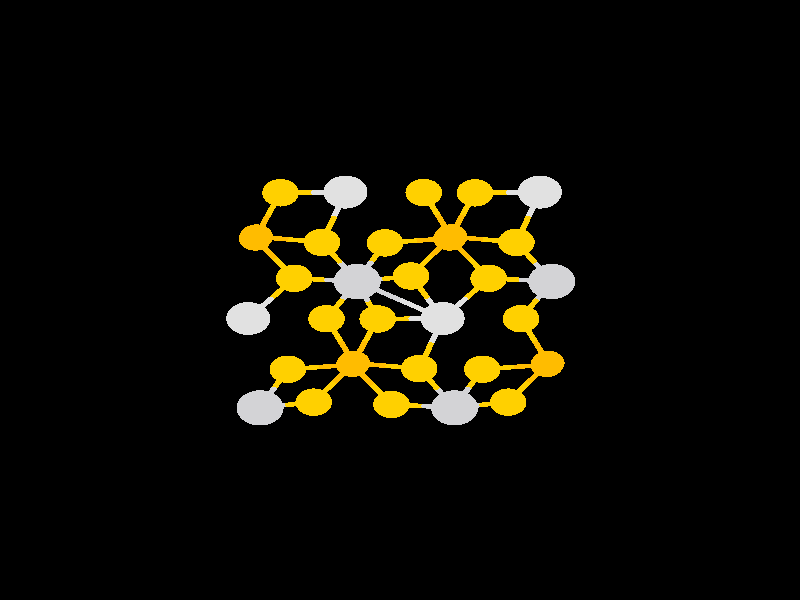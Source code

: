 #include "colors.inc"
#include "finish.inc"

global_settings {assumed_gamma 1 max_trace_level 6}
background {color White transmit 1.0}
camera {orthographic
  right -26.25*x up 26.25*y
  direction 1.00*z
  location <0,0,50.00> look_at <0,0,0>}


light_source {<  2.00,   3.00,  40.00> color White
  area_light <0.70, 0, 0>, <0, 0.70, 0>, 3, 3
  adaptive 1 jitter}
// no fog
#declare simple = finish {phong 0.7}
#declare pale = finish {ambient 0.5 diffuse 0.85 roughness 0.001 specular 0.200 }
#declare intermediate = finish {ambient 0.3 diffuse 0.6 specular 0.1 roughness 0.04}
#declare vmd = finish {ambient 0.0 diffuse 0.65 phong 0.1 phong_size 40.0 specular 0.5 }
#declare jmol = finish {ambient 0.2 diffuse 0.6 specular 1 roughness 0.001 metallic}
#declare ase2 = finish {ambient 0.05 brilliance 3 diffuse 0.6 metallic specular 0.7 roughness 0.04 reflection 0.15}
#declare ase3 = finish {ambient 0.15 brilliance 2 diffuse 0.6 metallic specular 1.0 roughness 0.001 reflection 0.0}
#declare glass = finish {ambient 0.05 diffuse 0.3 specular 1.0 roughness 0.001}
#declare glass2 = finish {ambient 0.01 diffuse 0.3 specular 1.0 reflection 0.25 roughness 0.001}
#declare Rcell = 0.000;
#declare Rbond = 0.100;

#macro atom(LOC, R, COL, TRANS, FIN)
  sphere{LOC, R texture{pigment{color COL transmit TRANS} finish{FIN}}}
#end
#macro constrain(LOC, R, COL, TRANS FIN)
union{torus{R, Rcell rotate 45*z texture{pigment{color COL transmit TRANS} finish{FIN}}}
     torus{R, Rcell rotate -45*z texture{pigment{color COL transmit TRANS} finish{FIN}}}
     translate LOC}
#end

cylinder {<-12.50, -12.50, -25.00>, < 12.50, -12.50, -25.00>, Rcell pigment {Black}}
cylinder {<-12.50,  12.50, -25.00>, < 12.50,  12.50, -25.00>, Rcell pigment {Black}}
cylinder {<-12.50,  12.50,   0.00>, < 12.50,  12.50,   0.00>, Rcell pigment {Black}}
cylinder {<-12.50, -12.50,   0.00>, < 12.50, -12.50,   0.00>, Rcell pigment {Black}}
cylinder {<-12.50, -12.50, -25.00>, <-12.50,  12.50, -25.00>, Rcell pigment {Black}}
cylinder {< 12.50, -12.50, -25.00>, < 12.50,  12.50, -25.00>, Rcell pigment {Black}}
cylinder {< 12.50, -12.50,   0.00>, < 12.50,  12.50,   0.00>, Rcell pigment {Black}}
cylinder {<-12.50, -12.50,   0.00>, <-12.50,  12.50,   0.00>, Rcell pigment {Black}}
cylinder {<-12.50, -12.50, -25.00>, <-12.50, -12.50,   0.00>, Rcell pigment {Black}}
cylinder {< 12.50, -12.50, -25.00>, < 12.50, -12.50,   0.00>, Rcell pigment {Black}}
cylinder {< 12.50,  12.50, -25.00>, < 12.50,  12.50,   0.00>, Rcell pigment {Black}}
cylinder {<-12.50,  12.50, -25.00>, <-12.50,  12.50,   0.00>, Rcell pigment {Black}}
atom(< -4.59,  -4.72, -12.50>, 0.77, rgb <0.65, 0.65, 0.67>, 0.0, ase3) // #0
atom(< -1.52,  -2.76, -11.39>, 0.54, rgb <1.00, 0.50, 0.00>, 0.0, ase3) // #1
atom(< -1.56,  -2.83, -13.61>, 0.54, rgb <1.00, 0.50, 0.00>, 0.0, ase3) // #2
atom(< -4.98,  -0.81, -12.50>, 0.72, rgb <0.75, 0.75, 0.75>, 0.0, ase3) // #3
atom(< -2.83,  -4.47, -10.71>, 0.60, rgb <1.00, 0.63, 0.00>, 0.0, ase3) // #4
atom(< -3.68,  -3.03, -14.23>, 0.60, rgb <1.00, 0.63, 0.00>, 0.0, ase3) // #5
atom(< -4.71,   2.77, -11.39>, 0.54, rgb <1.00, 0.50, 0.00>, 0.0, ase3) // #6
atom(< -4.75,   2.70, -13.61>, 0.54, rgb <1.00, 0.50, 0.00>, 0.0, ase3) // #7
atom(<  1.79,  -4.72, -12.50>, 0.77, rgb <0.65, 0.65, 0.67>, 0.0, ase3) // #8
atom(<  4.86,  -2.76, -11.39>, 0.54, rgb <1.00, 0.50, 0.00>, 0.0, ase3) // #9
atom(<  4.82,  -2.83, -13.61>, 0.54, rgb <1.00, 0.50, 0.00>, 0.0, ase3) // #10
atom(< -1.40,   0.81, -12.50>, 0.77, rgb <0.65, 0.65, 0.67>, 0.0, ase3) // #11
atom(< -2.41,  -0.82, -10.77>, 0.60, rgb <1.00, 0.63, 0.00>, 0.0, ase3) // #12
atom(<  1.40,  -0.81, -12.50>, 0.72, rgb <0.75, 0.75, 0.75>, 0.0, ase3) // #13
atom(<  0.63,  -3.00, -10.85>, 0.60, rgb <1.00, 0.63, 0.00>, 0.0, ase3) // #14
atom(<  3.55,  -4.47, -10.71>, 0.60, rgb <1.00, 0.63, 0.00>, 0.0, ase3) // #15
atom(<  2.70,  -3.03, -14.23>, 0.60, rgb <1.00, 0.63, 0.00>, 0.0, ase3) // #16
atom(< -0.73,  -0.83, -14.29>, 0.60, rgb <1.00, 0.63, 0.00>, 0.0, ase3) // #17
atom(< -0.28,  -4.57, -14.15>, 0.60, rgb <1.00, 0.63, 0.00>, 0.0, ase3) // #18
atom(<  1.67,   2.77, -11.39>, 0.54, rgb <1.00, 0.50, 0.00>, 0.0, ase3) // #19
atom(<  1.63,   2.70, -13.61>, 0.54, rgb <1.00, 0.50, 0.00>, 0.0, ase3) // #20
atom(< -1.79,   4.72, -12.50>, 0.72, rgb <0.75, 0.75, 0.75>, 0.0, ase3) // #21
atom(< -2.56,   2.52, -10.85>, 0.60, rgb <1.00, 0.63, 0.00>, 0.0, ase3) // #22
atom(<  0.36,   1.05, -10.71>, 0.60, rgb <1.00, 0.63, 0.00>, 0.0, ase3) // #23
atom(< -0.49,   2.50, -14.23>, 0.60, rgb <1.00, 0.63, 0.00>, 0.0, ase3) // #24
atom(< -3.92,   4.69, -14.29>, 0.60, rgb <1.00, 0.63, 0.00>, 0.0, ase3) // #25
atom(< -3.47,   0.95, -14.15>, 0.60, rgb <1.00, 0.63, 0.00>, 0.0, ase3) // #26
atom(<  4.98,   0.81, -12.50>, 0.77, rgb <0.65, 0.65, 0.67>, 0.0, ase3) // #27
atom(<  3.97,  -0.82, -10.77>, 0.60, rgb <1.00, 0.63, 0.00>, 0.0, ase3) // #28
atom(<  0.78,   4.70, -10.77>, 0.60, rgb <1.00, 0.63, 0.00>, 0.0, ase3) // #29
atom(<  4.59,   4.72, -12.50>, 0.72, rgb <0.75, 0.75, 0.75>, 0.0, ase3) // #30
atom(<  3.82,   2.52, -10.85>, 0.60, rgb <1.00, 0.63, 0.00>, 0.0, ase3) // #31
atom(<  2.46,   4.69, -14.29>, 0.60, rgb <1.00, 0.63, 0.00>, 0.0, ase3) // #32
atom(<  2.91,   0.95, -14.15>, 0.60, rgb <1.00, 0.63, 0.00>, 0.0, ase3) // #33
cylinder {< -4.59,  -4.72, -12.50>, < -3.71,  -4.59, -11.61>, Rbond texture{pigment {color rgb <0.65, 0.65, 0.67> transmit 0.0} finish{ase3}}}
cylinder {< -2.83,  -4.47, -10.71>, < -3.71,  -4.59, -11.61>, Rbond texture{pigment {color rgb <1.00, 0.63, 0.00> transmit 0.0} finish{ase3}}}
cylinder {< -4.59,  -4.72, -12.50>, < -4.14,  -3.87, -13.36>, Rbond texture{pigment {color rgb <0.65, 0.65, 0.67> transmit 0.0} finish{ase3}}}
cylinder {< -3.68,  -3.03, -14.23>, < -4.14,  -3.87, -13.36>, Rbond texture{pigment {color rgb <1.00, 0.63, 0.00> transmit 0.0} finish{ase3}}}
cylinder {< -1.52,  -2.76, -11.39>, < -1.54,  -2.79, -12.50>, Rbond texture{pigment {color rgb <1.00, 0.50, 0.00> transmit 0.0} finish{ase3}}}
cylinder {< -1.56,  -2.83, -13.61>, < -1.54,  -2.79, -12.50>, Rbond texture{pigment {color rgb <1.00, 0.50, 0.00> transmit 0.0} finish{ase3}}}
cylinder {< -1.52,  -2.76, -11.39>, < -2.18,  -3.62, -11.05>, Rbond texture{pigment {color rgb <1.00, 0.50, 0.00> transmit 0.0} finish{ase3}}}
cylinder {< -2.83,  -4.47, -10.71>, < -2.18,  -3.62, -11.05>, Rbond texture{pigment {color rgb <1.00, 0.63, 0.00> transmit 0.0} finish{ase3}}}
cylinder {< -1.52,  -2.76, -11.39>, < -1.96,  -1.79, -11.08>, Rbond texture{pigment {color rgb <1.00, 0.50, 0.00> transmit 0.0} finish{ase3}}}
cylinder {< -2.41,  -0.82, -10.77>, < -1.96,  -1.79, -11.08>, Rbond texture{pigment {color rgb <1.00, 0.63, 0.00> transmit 0.0} finish{ase3}}}
cylinder {< -1.52,  -2.76, -11.39>, < -0.45,  -2.88, -11.12>, Rbond texture{pigment {color rgb <1.00, 0.50, 0.00> transmit 0.0} finish{ase3}}}
cylinder {<  0.63,  -3.00, -10.85>, < -0.45,  -2.88, -11.12>, Rbond texture{pigment {color rgb <1.00, 0.63, 0.00> transmit 0.0} finish{ase3}}}
cylinder {< -1.56,  -2.83, -13.61>, < -0.92,  -3.70, -13.88>, Rbond texture{pigment {color rgb <1.00, 0.50, 0.00> transmit 0.0} finish{ase3}}}
cylinder {< -0.28,  -4.57, -14.15>, < -0.92,  -3.70, -13.88>, Rbond texture{pigment {color rgb <1.00, 0.63, 0.00> transmit 0.0} finish{ase3}}}
cylinder {< -1.56,  -2.83, -13.61>, < -2.62,  -2.93, -13.92>, Rbond texture{pigment {color rgb <1.00, 0.50, 0.00> transmit 0.0} finish{ase3}}}
cylinder {< -3.68,  -3.03, -14.23>, < -2.62,  -2.93, -13.92>, Rbond texture{pigment {color rgb <1.00, 0.63, 0.00> transmit 0.0} finish{ase3}}}
cylinder {< -1.56,  -2.83, -13.61>, < -1.15,  -1.83, -13.95>, Rbond texture{pigment {color rgb <1.00, 0.50, 0.00> transmit 0.0} finish{ase3}}}
cylinder {< -0.73,  -0.83, -14.29>, < -1.15,  -1.83, -13.95>, Rbond texture{pigment {color rgb <1.00, 0.63, 0.00> transmit 0.0} finish{ase3}}}
cylinder {< -4.98,  -0.81, -12.50>, < -4.22,   0.07, -13.33>, Rbond texture{pigment {color rgb <0.75, 0.75, 0.75> transmit 0.0} finish{ase3}}}
cylinder {< -3.47,   0.95, -14.15>, < -4.22,   0.07, -13.33>, Rbond texture{pigment {color rgb <1.00, 0.63, 0.00> transmit 0.0} finish{ase3}}}
cylinder {< -4.71,   2.77, -11.39>, < -3.64,   2.65, -11.12>, Rbond texture{pigment {color rgb <1.00, 0.50, 0.00> transmit 0.0} finish{ase3}}}
cylinder {< -2.56,   2.52, -10.85>, < -3.64,   2.65, -11.12>, Rbond texture{pigment {color rgb <1.00, 0.63, 0.00> transmit 0.0} finish{ase3}}}
cylinder {< -4.71,   2.77, -11.39>, < -4.73,   2.73, -12.50>, Rbond texture{pigment {color rgb <1.00, 0.50, 0.00> transmit 0.0} finish{ase3}}}
cylinder {< -4.75,   2.70, -13.61>, < -4.73,   2.73, -12.50>, Rbond texture{pigment {color rgb <1.00, 0.50, 0.00> transmit 0.0} finish{ase3}}}
cylinder {< -4.75,   2.70, -13.61>, < -4.34,   3.69, -13.95>, Rbond texture{pigment {color rgb <1.00, 0.50, 0.00> transmit 0.0} finish{ase3}}}
cylinder {< -3.92,   4.69, -14.29>, < -4.34,   3.69, -13.95>, Rbond texture{pigment {color rgb <1.00, 0.63, 0.00> transmit 0.0} finish{ase3}}}
cylinder {< -4.75,   2.70, -13.61>, < -4.11,   1.83, -13.88>, Rbond texture{pigment {color rgb <1.00, 0.50, 0.00> transmit 0.0} finish{ase3}}}
cylinder {< -3.47,   0.95, -14.15>, < -4.11,   1.83, -13.88>, Rbond texture{pigment {color rgb <1.00, 0.63, 0.00> transmit 0.0} finish{ase3}}}
cylinder {<  1.79,  -4.72, -12.50>, <  0.76,  -4.64, -13.33>, Rbond texture{pigment {color rgb <0.65, 0.65, 0.67> transmit 0.0} finish{ase3}}}
cylinder {< -0.28,  -4.57, -14.15>, <  0.76,  -4.64, -13.33>, Rbond texture{pigment {color rgb <1.00, 0.63, 0.00> transmit 0.0} finish{ase3}}}
cylinder {<  1.79,  -4.72, -12.50>, <  1.21,  -3.86, -11.67>, Rbond texture{pigment {color rgb <0.65, 0.65, 0.67> transmit 0.0} finish{ase3}}}
cylinder {<  0.63,  -3.00, -10.85>, <  1.21,  -3.86, -11.67>, Rbond texture{pigment {color rgb <1.00, 0.63, 0.00> transmit 0.0} finish{ase3}}}
cylinder {<  1.79,  -4.72, -12.50>, <  2.67,  -4.59, -11.61>, Rbond texture{pigment {color rgb <0.65, 0.65, 0.67> transmit 0.0} finish{ase3}}}
cylinder {<  3.55,  -4.47, -10.71>, <  2.67,  -4.59, -11.61>, Rbond texture{pigment {color rgb <1.00, 0.63, 0.00> transmit 0.0} finish{ase3}}}
cylinder {<  1.79,  -4.72, -12.50>, <  2.24,  -3.87, -13.36>, Rbond texture{pigment {color rgb <0.65, 0.65, 0.67> transmit 0.0} finish{ase3}}}
cylinder {<  2.70,  -3.03, -14.23>, <  2.24,  -3.87, -13.36>, Rbond texture{pigment {color rgb <1.00, 0.63, 0.00> transmit 0.0} finish{ase3}}}
cylinder {<  4.86,  -2.76, -11.39>, <  4.20,  -3.62, -11.05>, Rbond texture{pigment {color rgb <1.00, 0.50, 0.00> transmit 0.0} finish{ase3}}}
cylinder {<  3.55,  -4.47, -10.71>, <  4.20,  -3.62, -11.05>, Rbond texture{pigment {color rgb <1.00, 0.63, 0.00> transmit 0.0} finish{ase3}}}
cylinder {<  4.86,  -2.76, -11.39>, <  4.42,  -1.79, -11.08>, Rbond texture{pigment {color rgb <1.00, 0.50, 0.00> transmit 0.0} finish{ase3}}}
cylinder {<  3.97,  -0.82, -10.77>, <  4.42,  -1.79, -11.08>, Rbond texture{pigment {color rgb <1.00, 0.63, 0.00> transmit 0.0} finish{ase3}}}
cylinder {<  4.86,  -2.76, -11.39>, <  4.84,  -2.79, -12.50>, Rbond texture{pigment {color rgb <1.00, 0.50, 0.00> transmit 0.0} finish{ase3}}}
cylinder {<  4.82,  -2.83, -13.61>, <  4.84,  -2.79, -12.50>, Rbond texture{pigment {color rgb <1.00, 0.50, 0.00> transmit 0.0} finish{ase3}}}
cylinder {<  4.82,  -2.83, -13.61>, <  3.76,  -2.93, -13.92>, Rbond texture{pigment {color rgb <1.00, 0.50, 0.00> transmit 0.0} finish{ase3}}}
cylinder {<  2.70,  -3.03, -14.23>, <  3.76,  -2.93, -13.92>, Rbond texture{pigment {color rgb <1.00, 0.63, 0.00> transmit 0.0} finish{ase3}}}
cylinder {< -1.40,   0.81, -12.50>, < -1.91,  -0.01, -11.64>, Rbond texture{pigment {color rgb <0.65, 0.65, 0.67> transmit 0.0} finish{ase3}}}
cylinder {< -2.41,  -0.82, -10.77>, < -1.91,  -0.01, -11.64>, Rbond texture{pigment {color rgb <1.00, 0.63, 0.00> transmit 0.0} finish{ase3}}}
cylinder {< -1.40,   0.81, -12.50>, < -1.07,  -0.01, -13.39>, Rbond texture{pigment {color rgb <0.65, 0.65, 0.67> transmit 0.0} finish{ase3}}}
cylinder {< -0.73,  -0.83, -14.29>, < -1.07,  -0.01, -13.39>, Rbond texture{pigment {color rgb <1.00, 0.63, 0.00> transmit 0.0} finish{ase3}}}
cylinder {< -1.40,   0.81, -12.50>, < -1.98,   1.67, -11.67>, Rbond texture{pigment {color rgb <0.65, 0.65, 0.67> transmit 0.0} finish{ase3}}}
cylinder {< -2.56,   2.52, -10.85>, < -1.98,   1.67, -11.67>, Rbond texture{pigment {color rgb <1.00, 0.63, 0.00> transmit 0.0} finish{ase3}}}
cylinder {< -1.40,   0.81, -12.50>, < -2.43,   0.88, -13.33>, Rbond texture{pigment {color rgb <0.65, 0.65, 0.67> transmit 0.0} finish{ase3}}}
cylinder {< -3.47,   0.95, -14.15>, < -2.43,   0.88, -13.33>, Rbond texture{pigment {color rgb <1.00, 0.63, 0.00> transmit 0.0} finish{ase3}}}
cylinder {< -1.40,   0.81, -12.50>, < -0.95,   1.65, -13.36>, Rbond texture{pigment {color rgb <0.65, 0.65, 0.67> transmit 0.0} finish{ase3}}}
cylinder {< -0.49,   2.50, -14.23>, < -0.95,   1.65, -13.36>, Rbond texture{pigment {color rgb <1.00, 0.63, 0.00> transmit 0.0} finish{ase3}}}
cylinder {< -1.40,   0.81, -12.50>, < -0.00,   0.00, -12.50>, Rbond texture{pigment {color rgb <0.65, 0.65, 0.67> transmit 0.0} finish{ase3}}}
cylinder {<  1.40,  -0.81, -12.50>, < -0.00,   0.00, -12.50>, Rbond texture{pigment {color rgb <0.75, 0.75, 0.75> transmit 0.0} finish{ase3}}}
cylinder {< -1.40,   0.81, -12.50>, < -0.52,   0.93, -11.61>, Rbond texture{pigment {color rgb <0.65, 0.65, 0.67> transmit 0.0} finish{ase3}}}
cylinder {<  0.36,   1.05, -10.71>, < -0.52,   0.93, -11.61>, Rbond texture{pigment {color rgb <1.00, 0.63, 0.00> transmit 0.0} finish{ase3}}}
cylinder {<  1.40,  -0.81, -12.50>, <  0.34,  -0.82, -13.39>, Rbond texture{pigment {color rgb <0.75, 0.75, 0.75> transmit 0.0} finish{ase3}}}
cylinder {< -0.73,  -0.83, -14.29>, <  0.34,  -0.82, -13.39>, Rbond texture{pigment {color rgb <1.00, 0.63, 0.00> transmit 0.0} finish{ase3}}}
cylinder {<  1.40,  -0.81, -12.50>, <  1.02,  -1.91, -11.67>, Rbond texture{pigment {color rgb <0.75, 0.75, 0.75> transmit 0.0} finish{ase3}}}
cylinder {<  0.63,  -3.00, -10.85>, <  1.02,  -1.91, -11.67>, Rbond texture{pigment {color rgb <1.00, 0.63, 0.00> transmit 0.0} finish{ase3}}}
cylinder {<  1.40,  -0.81, -12.50>, <  2.16,   0.07, -13.33>, Rbond texture{pigment {color rgb <0.75, 0.75, 0.75> transmit 0.0} finish{ase3}}}
cylinder {<  2.91,   0.95, -14.15>, <  2.16,   0.07, -13.33>, Rbond texture{pigment {color rgb <1.00, 0.63, 0.00> transmit 0.0} finish{ase3}}}
cylinder {<  1.40,  -0.81, -12.50>, <  0.88,   0.12, -11.61>, Rbond texture{pigment {color rgb <0.75, 0.75, 0.75> transmit 0.0} finish{ase3}}}
cylinder {<  0.36,   1.05, -10.71>, <  0.88,   0.12, -11.61>, Rbond texture{pigment {color rgb <1.00, 0.63, 0.00> transmit 0.0} finish{ase3}}}
cylinder {<  1.67,   2.77, -11.39>, <  1.65,   2.73, -12.50>, Rbond texture{pigment {color rgb <1.00, 0.50, 0.00> transmit 0.0} finish{ase3}}}
cylinder {<  1.63,   2.70, -13.61>, <  1.65,   2.73, -12.50>, Rbond texture{pigment {color rgb <1.00, 0.50, 0.00> transmit 0.0} finish{ase3}}}
cylinder {<  1.67,   2.77, -11.39>, <  2.74,   2.65, -11.12>, Rbond texture{pigment {color rgb <1.00, 0.50, 0.00> transmit 0.0} finish{ase3}}}
cylinder {<  3.82,   2.52, -10.85>, <  2.74,   2.65, -11.12>, Rbond texture{pigment {color rgb <1.00, 0.63, 0.00> transmit 0.0} finish{ase3}}}
cylinder {<  1.67,   2.77, -11.39>, <  1.01,   1.91, -11.05>, Rbond texture{pigment {color rgb <1.00, 0.50, 0.00> transmit 0.0} finish{ase3}}}
cylinder {<  0.36,   1.05, -10.71>, <  1.01,   1.91, -11.05>, Rbond texture{pigment {color rgb <1.00, 0.63, 0.00> transmit 0.0} finish{ase3}}}
cylinder {<  1.67,   2.77, -11.39>, <  1.23,   3.74, -11.08>, Rbond texture{pigment {color rgb <1.00, 0.50, 0.00> transmit 0.0} finish{ase3}}}
cylinder {<  0.78,   4.70, -10.77>, <  1.23,   3.74, -11.08>, Rbond texture{pigment {color rgb <1.00, 0.63, 0.00> transmit 0.0} finish{ase3}}}
cylinder {<  1.63,   2.70, -13.61>, <  0.57,   2.60, -13.92>, Rbond texture{pigment {color rgb <1.00, 0.50, 0.00> transmit 0.0} finish{ase3}}}
cylinder {< -0.49,   2.50, -14.23>, <  0.57,   2.60, -13.92>, Rbond texture{pigment {color rgb <1.00, 0.63, 0.00> transmit 0.0} finish{ase3}}}
cylinder {<  1.63,   2.70, -13.61>, <  2.27,   1.83, -13.88>, Rbond texture{pigment {color rgb <1.00, 0.50, 0.00> transmit 0.0} finish{ase3}}}
cylinder {<  2.91,   0.95, -14.15>, <  2.27,   1.83, -13.88>, Rbond texture{pigment {color rgb <1.00, 0.63, 0.00> transmit 0.0} finish{ase3}}}
cylinder {<  1.63,   2.70, -13.61>, <  2.04,   3.69, -13.95>, Rbond texture{pigment {color rgb <1.00, 0.50, 0.00> transmit 0.0} finish{ase3}}}
cylinder {<  2.46,   4.69, -14.29>, <  2.04,   3.69, -13.95>, Rbond texture{pigment {color rgb <1.00, 0.63, 0.00> transmit 0.0} finish{ase3}}}
cylinder {< -1.79,   4.72, -12.50>, < -2.17,   3.62, -11.67>, Rbond texture{pigment {color rgb <0.75, 0.75, 0.75> transmit 0.0} finish{ase3}}}
cylinder {< -2.56,   2.52, -10.85>, < -2.17,   3.62, -11.67>, Rbond texture{pigment {color rgb <1.00, 0.63, 0.00> transmit 0.0} finish{ase3}}}
cylinder {< -1.79,   4.72, -12.50>, < -2.85,   4.70, -13.39>, Rbond texture{pigment {color rgb <0.75, 0.75, 0.75> transmit 0.0} finish{ase3}}}
cylinder {< -3.92,   4.69, -14.29>, < -2.85,   4.70, -13.39>, Rbond texture{pigment {color rgb <1.00, 0.63, 0.00> transmit 0.0} finish{ase3}}}
cylinder {<  4.98,   0.81, -12.50>, <  4.47,  -0.01, -11.64>, Rbond texture{pigment {color rgb <0.65, 0.65, 0.67> transmit 0.0} finish{ase3}}}
cylinder {<  3.97,  -0.82, -10.77>, <  4.47,  -0.01, -11.64>, Rbond texture{pigment {color rgb <1.00, 0.63, 0.00> transmit 0.0} finish{ase3}}}
cylinder {<  4.98,   0.81, -12.50>, <  3.95,   0.88, -13.33>, Rbond texture{pigment {color rgb <0.65, 0.65, 0.67> transmit 0.0} finish{ase3}}}
cylinder {<  2.91,   0.95, -14.15>, <  3.95,   0.88, -13.33>, Rbond texture{pigment {color rgb <1.00, 0.63, 0.00> transmit 0.0} finish{ase3}}}
cylinder {<  4.98,   0.81, -12.50>, <  4.40,   1.67, -11.67>, Rbond texture{pigment {color rgb <0.65, 0.65, 0.67> transmit 0.0} finish{ase3}}}
cylinder {<  3.82,   2.52, -10.85>, <  4.40,   1.67, -11.67>, Rbond texture{pigment {color rgb <1.00, 0.63, 0.00> transmit 0.0} finish{ase3}}}
cylinder {<  4.59,   4.72, -12.50>, <  3.53,   4.70, -13.39>, Rbond texture{pigment {color rgb <0.75, 0.75, 0.75> transmit 0.0} finish{ase3}}}
cylinder {<  2.46,   4.69, -14.29>, <  3.53,   4.70, -13.39>, Rbond texture{pigment {color rgb <1.00, 0.63, 0.00> transmit 0.0} finish{ase3}}}
cylinder {<  4.59,   4.72, -12.50>, <  4.21,   3.62, -11.67>, Rbond texture{pigment {color rgb <0.75, 0.75, 0.75> transmit 0.0} finish{ase3}}}
cylinder {<  3.82,   2.52, -10.85>, <  4.21,   3.62, -11.67>, Rbond texture{pigment {color rgb <1.00, 0.63, 0.00> transmit 0.0} finish{ase3}}}
// no constraints
